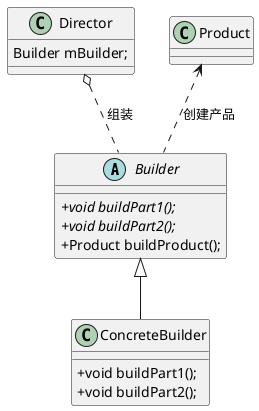 @startuml
skinparam classAttributeIconSize 0
Builder <|-- ConcreteBuilder
Director o.. Builder : 组装
Product <.. Builder : 创建产品

class Director{
  Builder mBuilder;
}

abstract class Builder{
  + {abstract} void buildPart1();
  + {abstract} void buildPart2();
  + Product buildProduct();
}

class ConcreteBuilder{
    + void buildPart1();
    + void buildPart2();

}

class Product{
}

@enduml
